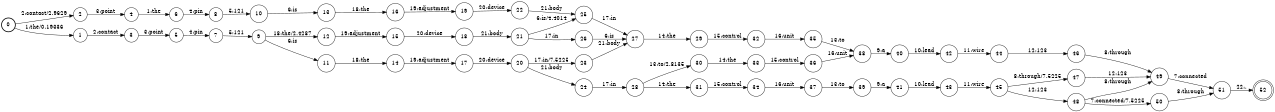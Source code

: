 digraph FST {
rankdir = LR;
size = "8.5,11";
label = "";
center = 1;
orientation = Portrait;
ranksep = "0.4";
nodesep = "0.25";
0 [label = "0", shape = circle, style = bold, fontsize = 14]
	0 -> 1 [label = "1:the/0.19336", fontsize = 14];
	0 -> 2 [label = "2:contact/2.9629", fontsize = 14];
1 [label = "1", shape = circle, style = solid, fontsize = 14]
	1 -> 3 [label = "2:contact", fontsize = 14];
2 [label = "2", shape = circle, style = solid, fontsize = 14]
	2 -> 4 [label = "3:point", fontsize = 14];
3 [label = "3", shape = circle, style = solid, fontsize = 14]
	3 -> 5 [label = "3:point", fontsize = 14];
4 [label = "4", shape = circle, style = solid, fontsize = 14]
	4 -> 6 [label = "1:the", fontsize = 14];
5 [label = "5", shape = circle, style = solid, fontsize = 14]
	5 -> 7 [label = "4:pin", fontsize = 14];
6 [label = "6", shape = circle, style = solid, fontsize = 14]
	6 -> 8 [label = "4:pin", fontsize = 14];
7 [label = "7", shape = circle, style = solid, fontsize = 14]
	7 -> 9 [label = "5:121", fontsize = 14];
8 [label = "8", shape = circle, style = solid, fontsize = 14]
	8 -> 10 [label = "5:121", fontsize = 14];
9 [label = "9", shape = circle, style = solid, fontsize = 14]
	9 -> 12 [label = "18:the/2.4287", fontsize = 14];
	9 -> 11 [label = "6:is", fontsize = 14];
10 [label = "10", shape = circle, style = solid, fontsize = 14]
	10 -> 13 [label = "6:is", fontsize = 14];
11 [label = "11", shape = circle, style = solid, fontsize = 14]
	11 -> 14 [label = "18:the", fontsize = 14];
12 [label = "12", shape = circle, style = solid, fontsize = 14]
	12 -> 15 [label = "19:adjustment", fontsize = 14];
13 [label = "13", shape = circle, style = solid, fontsize = 14]
	13 -> 16 [label = "18:the", fontsize = 14];
14 [label = "14", shape = circle, style = solid, fontsize = 14]
	14 -> 17 [label = "19:adjustment", fontsize = 14];
15 [label = "15", shape = circle, style = solid, fontsize = 14]
	15 -> 18 [label = "20:device", fontsize = 14];
16 [label = "16", shape = circle, style = solid, fontsize = 14]
	16 -> 19 [label = "19:adjustment", fontsize = 14];
17 [label = "17", shape = circle, style = solid, fontsize = 14]
	17 -> 20 [label = "20:device", fontsize = 14];
18 [label = "18", shape = circle, style = solid, fontsize = 14]
	18 -> 21 [label = "21:body", fontsize = 14];
19 [label = "19", shape = circle, style = solid, fontsize = 14]
	19 -> 22 [label = "20:device", fontsize = 14];
20 [label = "20", shape = circle, style = solid, fontsize = 14]
	20 -> 23 [label = "17:in/7.5225", fontsize = 14];
	20 -> 24 [label = "21:body", fontsize = 14];
21 [label = "21", shape = circle, style = solid, fontsize = 14]
	21 -> 25 [label = "6:is/4.4014", fontsize = 14];
	21 -> 26 [label = "17:in", fontsize = 14];
22 [label = "22", shape = circle, style = solid, fontsize = 14]
	22 -> 25 [label = "21:body", fontsize = 14];
23 [label = "23", shape = circle, style = solid, fontsize = 14]
	23 -> 27 [label = "21:body", fontsize = 14];
24 [label = "24", shape = circle, style = solid, fontsize = 14]
	24 -> 28 [label = "17:in", fontsize = 14];
25 [label = "25", shape = circle, style = solid, fontsize = 14]
	25 -> 27 [label = "17:in", fontsize = 14];
26 [label = "26", shape = circle, style = solid, fontsize = 14]
	26 -> 27 [label = "6:is", fontsize = 14];
27 [label = "27", shape = circle, style = solid, fontsize = 14]
	27 -> 29 [label = "14:the", fontsize = 14];
28 [label = "28", shape = circle, style = solid, fontsize = 14]
	28 -> 31 [label = "14:the", fontsize = 14];
	28 -> 30 [label = "13:to/2.8135", fontsize = 14];
29 [label = "29", shape = circle, style = solid, fontsize = 14]
	29 -> 32 [label = "15:control", fontsize = 14];
30 [label = "30", shape = circle, style = solid, fontsize = 14]
	30 -> 33 [label = "14:the", fontsize = 14];
31 [label = "31", shape = circle, style = solid, fontsize = 14]
	31 -> 34 [label = "15:control", fontsize = 14];
32 [label = "32", shape = circle, style = solid, fontsize = 14]
	32 -> 35 [label = "16:unit", fontsize = 14];
33 [label = "33", shape = circle, style = solid, fontsize = 14]
	33 -> 36 [label = "15:control", fontsize = 14];
34 [label = "34", shape = circle, style = solid, fontsize = 14]
	34 -> 37 [label = "16:unit", fontsize = 14];
35 [label = "35", shape = circle, style = solid, fontsize = 14]
	35 -> 38 [label = "13:to", fontsize = 14];
36 [label = "36", shape = circle, style = solid, fontsize = 14]
	36 -> 38 [label = "16:unit", fontsize = 14];
37 [label = "37", shape = circle, style = solid, fontsize = 14]
	37 -> 39 [label = "13:to", fontsize = 14];
38 [label = "38", shape = circle, style = solid, fontsize = 14]
	38 -> 40 [label = "9:a", fontsize = 14];
39 [label = "39", shape = circle, style = solid, fontsize = 14]
	39 -> 41 [label = "9:a", fontsize = 14];
40 [label = "40", shape = circle, style = solid, fontsize = 14]
	40 -> 42 [label = "10:lead", fontsize = 14];
41 [label = "41", shape = circle, style = solid, fontsize = 14]
	41 -> 43 [label = "10:lead", fontsize = 14];
42 [label = "42", shape = circle, style = solid, fontsize = 14]
	42 -> 44 [label = "11:wire", fontsize = 14];
43 [label = "43", shape = circle, style = solid, fontsize = 14]
	43 -> 45 [label = "11:wire", fontsize = 14];
44 [label = "44", shape = circle, style = solid, fontsize = 14]
	44 -> 46 [label = "12:123", fontsize = 14];
45 [label = "45", shape = circle, style = solid, fontsize = 14]
	45 -> 47 [label = "8:through/7.5225", fontsize = 14];
	45 -> 48 [label = "12:123", fontsize = 14];
46 [label = "46", shape = circle, style = solid, fontsize = 14]
	46 -> 49 [label = "8:through", fontsize = 14];
47 [label = "47", shape = circle, style = solid, fontsize = 14]
	47 -> 49 [label = "12:123", fontsize = 14];
48 [label = "48", shape = circle, style = solid, fontsize = 14]
	48 -> 50 [label = "7:connected/7.5225", fontsize = 14];
	48 -> 49 [label = "8:through", fontsize = 14];
49 [label = "49", shape = circle, style = solid, fontsize = 14]
	49 -> 51 [label = "7:connected", fontsize = 14];
50 [label = "50", shape = circle, style = solid, fontsize = 14]
	50 -> 51 [label = "8:through", fontsize = 14];
51 [label = "51", shape = circle, style = solid, fontsize = 14]
	51 -> 52 [label = "22:.", fontsize = 14];
52 [label = "52", shape = doublecircle, style = solid, fontsize = 14]
}
